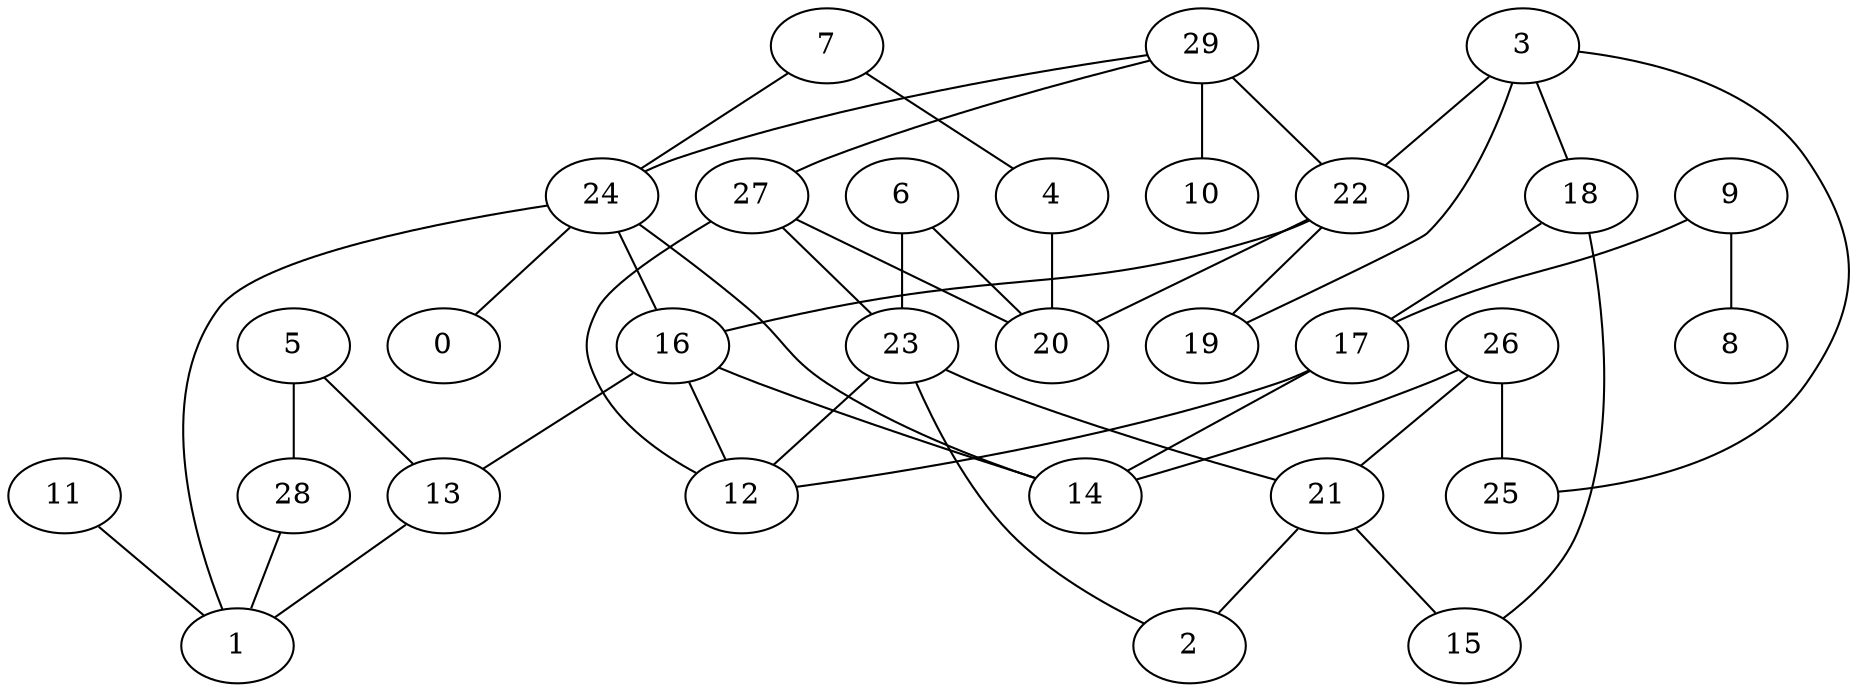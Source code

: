 digraph GG_graph {

subgraph G_graph {
edge [color = black]
"18" -> "15" [dir = none]
"18" -> "17" [dir = none]
"11" -> "1" [dir = none]
"9" -> "8" [dir = none]
"9" -> "17" [dir = none]
"29" -> "10" [dir = none]
"29" -> "22" [dir = none]
"29" -> "24" [dir = none]
"17" -> "12" [dir = none]
"17" -> "14" [dir = none]
"28" -> "1" [dir = none]
"24" -> "1" [dir = none]
"24" -> "0" [dir = none]
"24" -> "14" [dir = none]
"23" -> "2" [dir = none]
"23" -> "12" [dir = none]
"21" -> "15" [dir = none]
"26" -> "14" [dir = none]
"16" -> "13" [dir = none]
"16" -> "12" [dir = none]
"6" -> "20" [dir = none]
"6" -> "23" [dir = none]
"3" -> "25" [dir = none]
"3" -> "19" [dir = none]
"3" -> "18" [dir = none]
"27" -> "12" [dir = none]
"7" -> "4" [dir = none]
"7" -> "24" [dir = none]
"5" -> "28" [dir = none]
"4" -> "20" [dir = none]
"3" -> "22" [dir = none]
"27" -> "20" [dir = none]
"27" -> "23" [dir = none]
"24" -> "16" [dir = none]
"22" -> "16" [dir = none]
"22" -> "19" [dir = none]
"5" -> "13" [dir = none]
"26" -> "25" [dir = none]
"16" -> "14" [dir = none]
"22" -> "20" [dir = none]
"26" -> "21" [dir = none]
"23" -> "21" [dir = none]
"29" -> "27" [dir = none]
"21" -> "2" [dir = none]
"13" -> "1" [dir = none]
}

}
